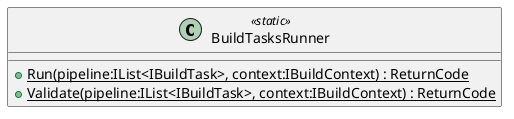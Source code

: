 @startuml
class BuildTasksRunner <<static>> {
    + {static} Run(pipeline:IList<IBuildTask>, context:IBuildContext) : ReturnCode
    + {static} Validate(pipeline:IList<IBuildTask>, context:IBuildContext) : ReturnCode
}
@enduml
